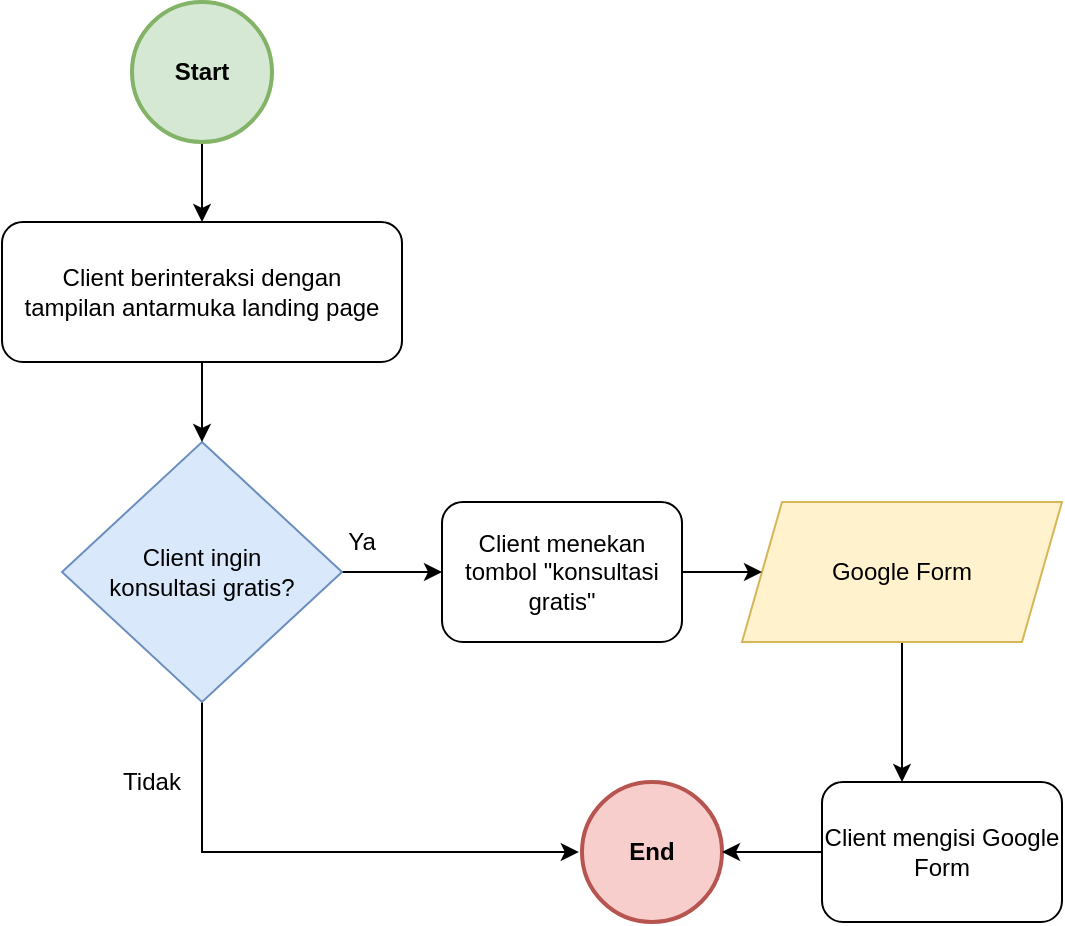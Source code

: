 <mxfile version="20.8.21" type="github">
  <diagram name="Page-1" id="EAH7Axcqv6JJUHPQ90Ql">
    <mxGraphModel dx="867" dy="589" grid="1" gridSize="10" guides="1" tooltips="1" connect="1" arrows="1" fold="1" page="1" pageScale="1" pageWidth="850" pageHeight="1100" math="0" shadow="0">
      <root>
        <mxCell id="0" />
        <mxCell id="1" parent="0" />
        <mxCell id="lCuNx4Idncmzo-bXk6xJ-1" value="End" style="ellipse;whiteSpace=wrap;html=1;aspect=fixed;fillColor=#f8cecc;strokeColor=#b85450;fontStyle=1;strokeWidth=2;" parent="1" vertex="1">
          <mxGeometry x="340" y="430" width="70" height="70" as="geometry" />
        </mxCell>
        <mxCell id="lCuNx4Idncmzo-bXk6xJ-2" style="edgeStyle=orthogonalEdgeStyle;rounded=0;orthogonalLoop=1;jettySize=auto;html=1;entryX=0.5;entryY=0;entryDx=0;entryDy=0;fontColor=#FFFFFF;" parent="1" source="lCuNx4Idncmzo-bXk6xJ-3" target="lCuNx4Idncmzo-bXk6xJ-8" edge="1">
          <mxGeometry relative="1" as="geometry" />
        </mxCell>
        <mxCell id="lCuNx4Idncmzo-bXk6xJ-3" value="Start" style="ellipse;whiteSpace=wrap;html=1;aspect=fixed;fillColor=#d5e8d4;strokeColor=#82b366;fontStyle=1;strokeWidth=2;" parent="1" vertex="1">
          <mxGeometry x="115" y="40" width="70" height="70" as="geometry" />
        </mxCell>
        <mxCell id="lCuNx4Idncmzo-bXk6xJ-4" style="edgeStyle=orthogonalEdgeStyle;rounded=0;orthogonalLoop=1;jettySize=auto;html=1;entryX=0;entryY=0.5;entryDx=0;entryDy=0;fontColor=#FFFFFF;" parent="1" source="lCuNx4Idncmzo-bXk6xJ-6" edge="1">
          <mxGeometry relative="1" as="geometry">
            <mxPoint x="270" y="325" as="targetPoint" />
          </mxGeometry>
        </mxCell>
        <mxCell id="lCuNx4Idncmzo-bXk6xJ-5" value="" style="edgeStyle=orthogonalEdgeStyle;rounded=0;orthogonalLoop=1;jettySize=auto;html=1;entryX=-0.023;entryY=0.5;entryDx=0;entryDy=0;entryPerimeter=0;" parent="1" source="lCuNx4Idncmzo-bXk6xJ-6" target="lCuNx4Idncmzo-bXk6xJ-1" edge="1">
          <mxGeometry relative="1" as="geometry">
            <Array as="points">
              <mxPoint x="150" y="465" />
            </Array>
          </mxGeometry>
        </mxCell>
        <mxCell id="lCuNx4Idncmzo-bXk6xJ-6" value="Client ingin &lt;br&gt;konsultasi gratis?" style="rhombus;whiteSpace=wrap;html=1;strokeWidth=1;fillColor=#dae8fc;strokeColor=#6c8ebf;" parent="1" vertex="1">
          <mxGeometry x="80" y="260" width="140" height="130" as="geometry" />
        </mxCell>
        <mxCell id="lCuNx4Idncmzo-bXk6xJ-7" style="edgeStyle=orthogonalEdgeStyle;rounded=0;orthogonalLoop=1;jettySize=auto;html=1;fontColor=#FFFFFF;" parent="1" source="lCuNx4Idncmzo-bXk6xJ-8" target="lCuNx4Idncmzo-bXk6xJ-6" edge="1">
          <mxGeometry relative="1" as="geometry" />
        </mxCell>
        <mxCell id="lCuNx4Idncmzo-bXk6xJ-8" value="Client berinteraksi dengan&lt;br&gt;tampilan antarmuka landing page" style="rounded=1;whiteSpace=wrap;html=1;fontSize=12;glass=0;strokeWidth=1;shadow=0;" parent="1" vertex="1">
          <mxGeometry x="50" y="150" width="200" height="70" as="geometry" />
        </mxCell>
        <mxCell id="lCuNx4Idncmzo-bXk6xJ-9" value="&lt;font color=&quot;#000000&quot;&gt;Ya&lt;/font&gt;" style="text;html=1;strokeColor=none;fillColor=none;align=center;verticalAlign=middle;whiteSpace=wrap;rounded=0;fontColor=#FFFFFF;" parent="1" vertex="1">
          <mxGeometry x="220" y="300" width="20" height="20" as="geometry" />
        </mxCell>
        <mxCell id="lCuNx4Idncmzo-bXk6xJ-10" value="&lt;font color=&quot;#000000&quot;&gt;Tidak&lt;/font&gt;" style="text;html=1;strokeColor=none;fillColor=none;align=center;verticalAlign=middle;whiteSpace=wrap;rounded=0;fontColor=#FFFFFF;" parent="1" vertex="1">
          <mxGeometry x="115" y="420" width="20" height="20" as="geometry" />
        </mxCell>
        <mxCell id="lCuNx4Idncmzo-bXk6xJ-13" value="" style="edgeStyle=orthogonalEdgeStyle;rounded=0;orthogonalLoop=1;jettySize=auto;html=1;" parent="1" source="lCuNx4Idncmzo-bXk6xJ-14" target="lCuNx4Idncmzo-bXk6xJ-18" edge="1">
          <mxGeometry relative="1" as="geometry">
            <Array as="points">
              <mxPoint x="500" y="410" />
              <mxPoint x="500" y="410" />
            </Array>
          </mxGeometry>
        </mxCell>
        <mxCell id="lCuNx4Idncmzo-bXk6xJ-14" value="&amp;nbsp;Google Form&amp;nbsp;" style="shape=parallelogram;perimeter=parallelogramPerimeter;whiteSpace=wrap;html=1;fixedSize=1;strokeWidth=1;fillColor=#fff2cc;strokeColor=#d6b656;" parent="1" vertex="1">
          <mxGeometry x="420" y="290" width="160" height="70" as="geometry" />
        </mxCell>
        <mxCell id="lCuNx4Idncmzo-bXk6xJ-15" value="" style="edgeStyle=orthogonalEdgeStyle;rounded=0;orthogonalLoop=1;jettySize=auto;html=1;" parent="1" source="lCuNx4Idncmzo-bXk6xJ-16" target="lCuNx4Idncmzo-bXk6xJ-14" edge="1">
          <mxGeometry relative="1" as="geometry" />
        </mxCell>
        <mxCell id="lCuNx4Idncmzo-bXk6xJ-16" value="Client menekan tombol &quot;konsultasi gratis&quot;" style="rounded=1;whiteSpace=wrap;html=1;fontSize=12;glass=0;strokeWidth=1;shadow=0;" parent="1" vertex="1">
          <mxGeometry x="270" y="290" width="120" height="70" as="geometry" />
        </mxCell>
        <mxCell id="lCuNx4Idncmzo-bXk6xJ-20" value="" style="edgeStyle=orthogonalEdgeStyle;rounded=0;orthogonalLoop=1;jettySize=auto;html=1;" parent="1" source="lCuNx4Idncmzo-bXk6xJ-18" target="lCuNx4Idncmzo-bXk6xJ-1" edge="1">
          <mxGeometry relative="1" as="geometry" />
        </mxCell>
        <mxCell id="lCuNx4Idncmzo-bXk6xJ-18" value="Client mengisi Google Form" style="rounded=1;whiteSpace=wrap;html=1;fontSize=12;glass=0;strokeWidth=1;shadow=0;" parent="1" vertex="1">
          <mxGeometry x="460" y="430" width="120" height="70" as="geometry" />
        </mxCell>
      </root>
    </mxGraphModel>
  </diagram>
</mxfile>
